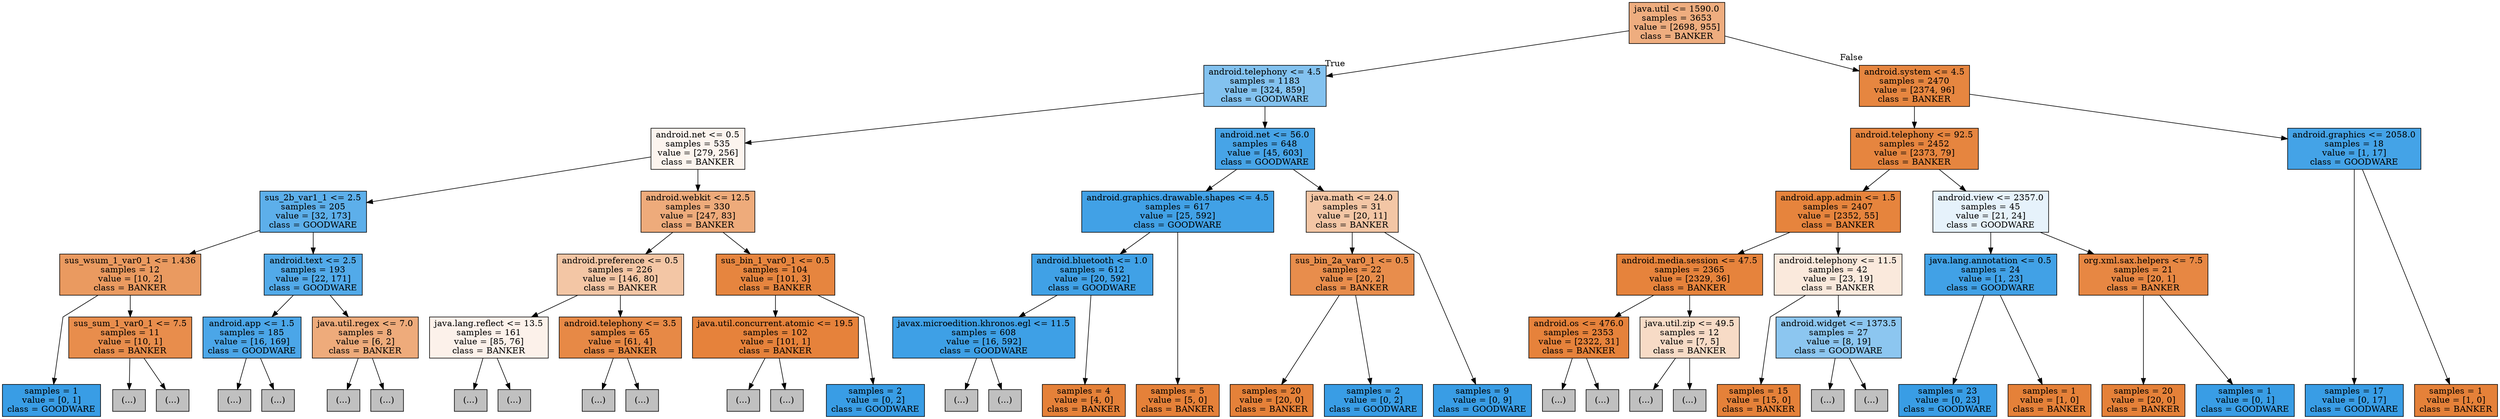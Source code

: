 digraph Tree {
node [shape=box, style="filled", color="black"] ;
graph [ranksep=equally, splines=polyline] ;
0 [label="java.util <= 1590.0\nsamples = 3653\nvalue = [2698, 955]\nclass = BANKER", fillcolor="#e58139a5"] ;
1 [label="android.telephony <= 4.5\nsamples = 1183\nvalue = [324, 859]\nclass = GOODWARE", fillcolor="#399de59f"] ;
0 -> 1 [labeldistance=2.5, labelangle=45, headlabel="True"] ;
2 [label="android.net <= 0.5\nsamples = 535\nvalue = [279, 256]\nclass = BANKER", fillcolor="#e5813915"] ;
1 -> 2 ;
3 [label="sus_2b_var1_1 <= 2.5\nsamples = 205\nvalue = [32, 173]\nclass = GOODWARE", fillcolor="#399de5d0"] ;
2 -> 3 ;
4 [label="sus_wsum_1_var0_1 <= 1.436\nsamples = 12\nvalue = [10, 2]\nclass = BANKER", fillcolor="#e58139cc"] ;
3 -> 4 ;
5 [label="samples = 1\nvalue = [0, 1]\nclass = GOODWARE", fillcolor="#399de5ff"] ;
4 -> 5 ;
6 [label="sus_sum_1_var0_1 <= 7.5\nsamples = 11\nvalue = [10, 1]\nclass = BANKER", fillcolor="#e58139e6"] ;
4 -> 6 ;
7 [label="(...)", fillcolor="#C0C0C0"] ;
6 -> 7 ;
8 [label="(...)", fillcolor="#C0C0C0"] ;
6 -> 8 ;
11 [label="android.text <= 2.5\nsamples = 193\nvalue = [22, 171]\nclass = GOODWARE", fillcolor="#399de5de"] ;
3 -> 11 ;
12 [label="android.app <= 1.5\nsamples = 185\nvalue = [16, 169]\nclass = GOODWARE", fillcolor="#399de5e7"] ;
11 -> 12 ;
13 [label="(...)", fillcolor="#C0C0C0"] ;
12 -> 13 ;
14 [label="(...)", fillcolor="#C0C0C0"] ;
12 -> 14 ;
39 [label="java.util.regex <= 7.0\nsamples = 8\nvalue = [6, 2]\nclass = BANKER", fillcolor="#e58139aa"] ;
11 -> 39 ;
40 [label="(...)", fillcolor="#C0C0C0"] ;
39 -> 40 ;
41 [label="(...)", fillcolor="#C0C0C0"] ;
39 -> 41 ;
42 [label="android.webkit <= 12.5\nsamples = 330\nvalue = [247, 83]\nclass = BANKER", fillcolor="#e58139a9"] ;
2 -> 42 ;
43 [label="android.preference <= 0.5\nsamples = 226\nvalue = [146, 80]\nclass = BANKER", fillcolor="#e5813973"] ;
42 -> 43 ;
44 [label="java.lang.reflect <= 13.5\nsamples = 161\nvalue = [85, 76]\nclass = BANKER", fillcolor="#e581391b"] ;
43 -> 44 ;
45 [label="(...)", fillcolor="#C0C0C0"] ;
44 -> 45 ;
70 [label="(...)", fillcolor="#C0C0C0"] ;
44 -> 70 ;
93 [label="android.telephony <= 3.5\nsamples = 65\nvalue = [61, 4]\nclass = BANKER", fillcolor="#e58139ee"] ;
43 -> 93 ;
94 [label="(...)", fillcolor="#C0C0C0"] ;
93 -> 94 ;
99 [label="(...)", fillcolor="#C0C0C0"] ;
93 -> 99 ;
102 [label="sus_bin_1_var0_1 <= 0.5\nsamples = 104\nvalue = [101, 3]\nclass = BANKER", fillcolor="#e58139f7"] ;
42 -> 102 ;
103 [label="java.util.concurrent.atomic <= 19.5\nsamples = 102\nvalue = [101, 1]\nclass = BANKER", fillcolor="#e58139fc"] ;
102 -> 103 ;
104 [label="(...)", fillcolor="#C0C0C0"] ;
103 -> 104 ;
105 [label="(...)", fillcolor="#C0C0C0"] ;
103 -> 105 ;
108 [label="samples = 2\nvalue = [0, 2]\nclass = GOODWARE", fillcolor="#399de5ff"] ;
102 -> 108 ;
109 [label="android.net <= 56.0\nsamples = 648\nvalue = [45, 603]\nclass = GOODWARE", fillcolor="#399de5ec"] ;
1 -> 109 ;
110 [label="android.graphics.drawable.shapes <= 4.5\nsamples = 617\nvalue = [25, 592]\nclass = GOODWARE", fillcolor="#399de5f4"] ;
109 -> 110 ;
111 [label="android.bluetooth <= 1.0\nsamples = 612\nvalue = [20, 592]\nclass = GOODWARE", fillcolor="#399de5f6"] ;
110 -> 111 ;
112 [label="javax.microedition.khronos.egl <= 11.5\nsamples = 608\nvalue = [16, 592]\nclass = GOODWARE", fillcolor="#399de5f8"] ;
111 -> 112 ;
113 [label="(...)", fillcolor="#C0C0C0"] ;
112 -> 113 ;
138 [label="(...)", fillcolor="#C0C0C0"] ;
112 -> 138 ;
139 [label="samples = 4\nvalue = [4, 0]\nclass = BANKER", fillcolor="#e58139ff"] ;
111 -> 139 ;
140 [label="samples = 5\nvalue = [5, 0]\nclass = BANKER", fillcolor="#e58139ff"] ;
110 -> 140 ;
141 [label="java.math <= 24.0\nsamples = 31\nvalue = [20, 11]\nclass = BANKER", fillcolor="#e5813973"] ;
109 -> 141 ;
142 [label="sus_bin_2a_var0_1 <= 0.5\nsamples = 22\nvalue = [20, 2]\nclass = BANKER", fillcolor="#e58139e6"] ;
141 -> 142 ;
143 [label="samples = 20\nvalue = [20, 0]\nclass = BANKER", fillcolor="#e58139ff"] ;
142 -> 143 ;
144 [label="samples = 2\nvalue = [0, 2]\nclass = GOODWARE", fillcolor="#399de5ff"] ;
142 -> 144 ;
145 [label="samples = 9\nvalue = [0, 9]\nclass = GOODWARE", fillcolor="#399de5ff"] ;
141 -> 145 ;
146 [label="android.system <= 4.5\nsamples = 2470\nvalue = [2374, 96]\nclass = BANKER", fillcolor="#e58139f5"] ;
0 -> 146 [labeldistance=2.5, labelangle=-45, headlabel="False"] ;
147 [label="android.telephony <= 92.5\nsamples = 2452\nvalue = [2373, 79]\nclass = BANKER", fillcolor="#e58139f7"] ;
146 -> 147 ;
148 [label="android.app.admin <= 1.5\nsamples = 2407\nvalue = [2352, 55]\nclass = BANKER", fillcolor="#e58139f9"] ;
147 -> 148 ;
149 [label="android.media.session <= 47.5\nsamples = 2365\nvalue = [2329, 36]\nclass = BANKER", fillcolor="#e58139fb"] ;
148 -> 149 ;
150 [label="android.os <= 476.0\nsamples = 2353\nvalue = [2322, 31]\nclass = BANKER", fillcolor="#e58139fc"] ;
149 -> 150 ;
151 [label="(...)", fillcolor="#C0C0C0"] ;
150 -> 151 ;
160 [label="(...)", fillcolor="#C0C0C0"] ;
150 -> 160 ;
229 [label="java.util.zip <= 49.5\nsamples = 12\nvalue = [7, 5]\nclass = BANKER", fillcolor="#e5813949"] ;
149 -> 229 ;
230 [label="(...)", fillcolor="#C0C0C0"] ;
229 -> 230 ;
233 [label="(...)", fillcolor="#C0C0C0"] ;
229 -> 233 ;
234 [label="android.telephony <= 11.5\nsamples = 42\nvalue = [23, 19]\nclass = BANKER", fillcolor="#e581392c"] ;
148 -> 234 ;
235 [label="samples = 15\nvalue = [15, 0]\nclass = BANKER", fillcolor="#e58139ff"] ;
234 -> 235 ;
236 [label="android.widget <= 1373.5\nsamples = 27\nvalue = [8, 19]\nclass = GOODWARE", fillcolor="#399de594"] ;
234 -> 236 ;
237 [label="(...)", fillcolor="#C0C0C0"] ;
236 -> 237 ;
238 [label="(...)", fillcolor="#C0C0C0"] ;
236 -> 238 ;
241 [label="android.view <= 2357.0\nsamples = 45\nvalue = [21, 24]\nclass = GOODWARE", fillcolor="#399de520"] ;
147 -> 241 ;
242 [label="java.lang.annotation <= 0.5\nsamples = 24\nvalue = [1, 23]\nclass = GOODWARE", fillcolor="#399de5f4"] ;
241 -> 242 ;
243 [label="samples = 23\nvalue = [0, 23]\nclass = GOODWARE", fillcolor="#399de5ff"] ;
242 -> 243 ;
244 [label="samples = 1\nvalue = [1, 0]\nclass = BANKER", fillcolor="#e58139ff"] ;
242 -> 244 ;
245 [label="org.xml.sax.helpers <= 7.5\nsamples = 21\nvalue = [20, 1]\nclass = BANKER", fillcolor="#e58139f2"] ;
241 -> 245 ;
246 [label="samples = 20\nvalue = [20, 0]\nclass = BANKER", fillcolor="#e58139ff"] ;
245 -> 246 ;
247 [label="samples = 1\nvalue = [0, 1]\nclass = GOODWARE", fillcolor="#399de5ff"] ;
245 -> 247 ;
248 [label="android.graphics <= 2058.0\nsamples = 18\nvalue = [1, 17]\nclass = GOODWARE", fillcolor="#399de5f0"] ;
146 -> 248 ;
249 [label="samples = 17\nvalue = [0, 17]\nclass = GOODWARE", fillcolor="#399de5ff"] ;
248 -> 249 ;
250 [label="samples = 1\nvalue = [1, 0]\nclass = BANKER", fillcolor="#e58139ff"] ;
248 -> 250 ;
{rank=same ; 0} ;
{rank=same ; 1; 146} ;
{rank=same ; 2; 109; 147; 248} ;
{rank=same ; 3; 42; 110; 141; 148; 241} ;
{rank=same ; 4; 11; 43; 102; 111; 142; 149; 234; 242; 245} ;
{rank=same ; 6; 12; 39; 44; 93; 103; 112; 150; 229; 236} ;
{rank=same ; 5; 7; 8; 13; 14; 40; 41; 45; 70; 94; 99; 104; 105; 108; 113; 138; 139; 140; 143; 144; 145; 151; 160; 230; 233; 235; 237; 238; 243; 244; 246; 247; 249; 250} ;
}